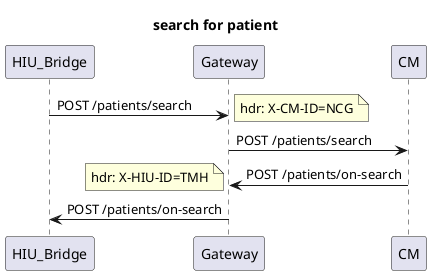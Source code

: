 @startuml

title search for patient

HIU_Bridge->Gateway: POST /patients/search
note right
hdr: X-CM-ID=NCG
end note


Gateway->CM: POST /patients/search

CM->Gateway:  POST /patients/on-search
note left
hdr: X-HIU-ID=TMH
end note

Gateway->HIU_Bridge: POST /patients/on-search

@enduml